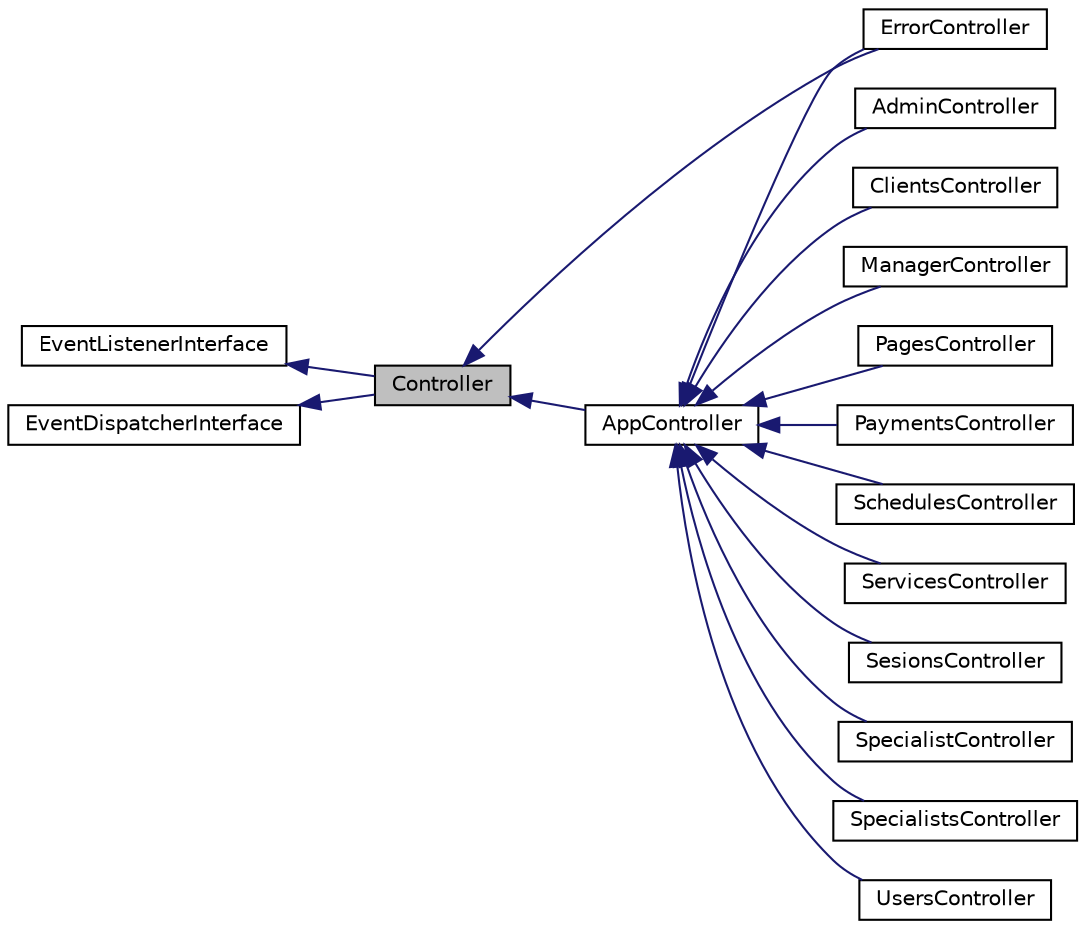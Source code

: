 digraph "Controller"
{
  edge [fontname="Helvetica",fontsize="10",labelfontname="Helvetica",labelfontsize="10"];
  node [fontname="Helvetica",fontsize="10",shape=record];
  rankdir="LR";
  Node1 [label="Controller",height=0.2,width=0.4,color="black", fillcolor="grey75", style="filled", fontcolor="black"];
  Node2 -> Node1 [dir="back",color="midnightblue",fontsize="10",style="solid",fontname="Helvetica"];
  Node2 [label="EventListenerInterface",height=0.2,width=0.4,color="black", fillcolor="white", style="filled",URL="$interface_cake_1_1_event_1_1_event_listener_interface.html"];
  Node3 -> Node1 [dir="back",color="midnightblue",fontsize="10",style="solid",fontname="Helvetica"];
  Node3 [label="EventDispatcherInterface",height=0.2,width=0.4,color="black", fillcolor="white", style="filled",URL="$interface_cake_1_1_event_1_1_event_dispatcher_interface.html"];
  Node1 -> Node4 [dir="back",color="midnightblue",fontsize="10",style="solid",fontname="Helvetica"];
  Node4 [label="AppController",height=0.2,width=0.4,color="black", fillcolor="white", style="filled",URL="$class_app_1_1_controller_1_1_app_controller.html"];
  Node4 -> Node5 [dir="back",color="midnightblue",fontsize="10",style="solid",fontname="Helvetica"];
  Node5 [label="AdminController",height=0.2,width=0.4,color="black", fillcolor="white", style="filled",URL="$class_app_1_1_controller_1_1_admin_controller.html"];
  Node4 -> Node6 [dir="back",color="midnightblue",fontsize="10",style="solid",fontname="Helvetica"];
  Node6 [label="ClientsController",height=0.2,width=0.4,color="black", fillcolor="white", style="filled",URL="$class_app_1_1_controller_1_1_clients_controller.html"];
  Node4 -> Node7 [dir="back",color="midnightblue",fontsize="10",style="solid",fontname="Helvetica"];
  Node7 [label="ErrorController",height=0.2,width=0.4,color="black", fillcolor="white", style="filled",URL="$class_app_1_1_controller_1_1_error_controller.html"];
  Node4 -> Node8 [dir="back",color="midnightblue",fontsize="10",style="solid",fontname="Helvetica"];
  Node8 [label="ManagerController",height=0.2,width=0.4,color="black", fillcolor="white", style="filled",URL="$class_app_1_1_controller_1_1_manager_controller.html"];
  Node4 -> Node9 [dir="back",color="midnightblue",fontsize="10",style="solid",fontname="Helvetica"];
  Node9 [label="PagesController",height=0.2,width=0.4,color="black", fillcolor="white", style="filled",URL="$class_app_1_1_controller_1_1_pages_controller.html"];
  Node4 -> Node10 [dir="back",color="midnightblue",fontsize="10",style="solid",fontname="Helvetica"];
  Node10 [label="PaymentsController",height=0.2,width=0.4,color="black", fillcolor="white", style="filled",URL="$class_app_1_1_controller_1_1_payments_controller.html"];
  Node4 -> Node11 [dir="back",color="midnightblue",fontsize="10",style="solid",fontname="Helvetica"];
  Node11 [label="SchedulesController",height=0.2,width=0.4,color="black", fillcolor="white", style="filled",URL="$class_app_1_1_controller_1_1_schedules_controller.html"];
  Node4 -> Node12 [dir="back",color="midnightblue",fontsize="10",style="solid",fontname="Helvetica"];
  Node12 [label="ServicesController",height=0.2,width=0.4,color="black", fillcolor="white", style="filled",URL="$class_app_1_1_controller_1_1_services_controller.html"];
  Node4 -> Node13 [dir="back",color="midnightblue",fontsize="10",style="solid",fontname="Helvetica"];
  Node13 [label="SesionsController",height=0.2,width=0.4,color="black", fillcolor="white", style="filled",URL="$class_app_1_1_controller_1_1_sesions_controller.html"];
  Node4 -> Node14 [dir="back",color="midnightblue",fontsize="10",style="solid",fontname="Helvetica"];
  Node14 [label="SpecialistController",height=0.2,width=0.4,color="black", fillcolor="white", style="filled",URL="$class_app_1_1_controller_1_1_specialist_controller.html"];
  Node4 -> Node15 [dir="back",color="midnightblue",fontsize="10",style="solid",fontname="Helvetica"];
  Node15 [label="SpecialistsController",height=0.2,width=0.4,color="black", fillcolor="white", style="filled",URL="$class_app_1_1_controller_1_1_specialists_controller.html"];
  Node4 -> Node16 [dir="back",color="midnightblue",fontsize="10",style="solid",fontname="Helvetica"];
  Node16 [label="UsersController",height=0.2,width=0.4,color="black", fillcolor="white", style="filled",URL="$class_app_1_1_controller_1_1_users_controller.html"];
  Node1 -> Node7 [dir="back",color="midnightblue",fontsize="10",style="solid",fontname="Helvetica"];
}
